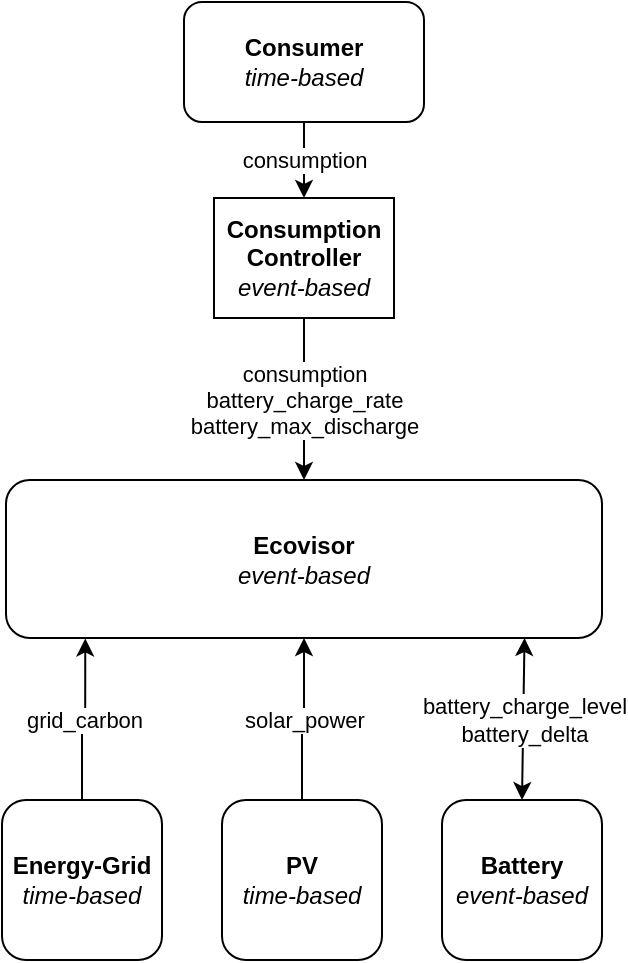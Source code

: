 <mxfile version="20.6.2" type="device"><diagram id="tFL84mFfMj8bWXD4w4jt" name="Page-1"><mxGraphModel dx="583" dy="603" grid="1" gridSize="10" guides="1" tooltips="1" connect="1" arrows="1" fold="1" page="1" pageScale="1" pageWidth="850" pageHeight="1100" math="0" shadow="0"><root><mxCell id="0"/><mxCell id="1" parent="0"/><mxCell id="_ImCld9xP2Be3qlJlCSy-1" value="&lt;b&gt;Ecovisor&lt;/b&gt;&lt;br&gt;&lt;i style=&quot;&quot;&gt;event-based&lt;/i&gt;" style="rounded=1;whiteSpace=wrap;html=1;align=center;verticalAlign=middle;labelPosition=center;verticalLabelPosition=middle;horizontal=1;" vertex="1" parent="1"><mxGeometry x="312" y="360" width="298" height="79" as="geometry"/></mxCell><mxCell id="_ImCld9xP2Be3qlJlCSy-26" value="grid_carbon" style="edgeStyle=orthogonalEdgeStyle;rounded=0;orthogonalLoop=1;jettySize=auto;html=1;entryX=0.133;entryY=1.003;entryDx=0;entryDy=0;entryPerimeter=0;" edge="1" parent="1" source="_ImCld9xP2Be3qlJlCSy-2" target="_ImCld9xP2Be3qlJlCSy-1"><mxGeometry relative="1" as="geometry"/></mxCell><mxCell id="_ImCld9xP2Be3qlJlCSy-2" value="&lt;b&gt;Energy-Grid&lt;/b&gt;&lt;br&gt;&lt;i&gt;time-based&lt;/i&gt;" style="rounded=1;whiteSpace=wrap;html=1;" vertex="1" parent="1"><mxGeometry x="310" y="520" width="80" height="80" as="geometry"/></mxCell><mxCell id="_ImCld9xP2Be3qlJlCSy-9" value="solar_power" style="edgeStyle=orthogonalEdgeStyle;rounded=0;orthogonalLoop=1;jettySize=auto;html=1;entryX=0.5;entryY=1;entryDx=0;entryDy=0;" edge="1" parent="1" source="_ImCld9xP2Be3qlJlCSy-3" target="_ImCld9xP2Be3qlJlCSy-1"><mxGeometry relative="1" as="geometry"/></mxCell><mxCell id="_ImCld9xP2Be3qlJlCSy-3" value="&lt;b&gt;PV&lt;/b&gt;&lt;br&gt;&lt;i&gt;time-based&lt;/i&gt;" style="rounded=1;whiteSpace=wrap;html=1;" vertex="1" parent="1"><mxGeometry x="420" y="520" width="80" height="80" as="geometry"/></mxCell><mxCell id="_ImCld9xP2Be3qlJlCSy-4" value="&lt;b&gt;Battery&lt;/b&gt;&lt;br&gt;&lt;i&gt;event-based&lt;/i&gt;" style="rounded=1;whiteSpace=wrap;html=1;" vertex="1" parent="1"><mxGeometry x="530" y="520" width="80" height="80" as="geometry"/></mxCell><mxCell id="_ImCld9xP2Be3qlJlCSy-14" value="battery_charge_level&lt;br&gt;battery_delta" style="endArrow=classic;startArrow=classic;html=1;rounded=0;exitX=0.5;exitY=0;exitDx=0;exitDy=0;entryX=0.87;entryY=1;entryDx=0;entryDy=0;entryPerimeter=0;" edge="1" parent="1" source="_ImCld9xP2Be3qlJlCSy-4" target="_ImCld9xP2Be3qlJlCSy-1"><mxGeometry width="50" height="50" relative="1" as="geometry"><mxPoint x="530" y="490" as="sourcePoint"/><mxPoint x="570" y="410" as="targetPoint"/></mxGeometry></mxCell><mxCell id="_ImCld9xP2Be3qlJlCSy-19" value="consumption" style="edgeStyle=orthogonalEdgeStyle;rounded=0;orthogonalLoop=1;jettySize=auto;html=1;entryX=0.5;entryY=0;entryDx=0;entryDy=0;" edge="1" parent="1" source="_ImCld9xP2Be3qlJlCSy-18" target="_ImCld9xP2Be3qlJlCSy-27"><mxGeometry relative="1" as="geometry"/></mxCell><mxCell id="_ImCld9xP2Be3qlJlCSy-18" value="&lt;b&gt;Consumer&lt;/b&gt;&lt;br&gt;&lt;i style=&quot;&quot;&gt;time-based&lt;br&gt;&lt;/i&gt;" style="rounded=1;whiteSpace=wrap;html=1;" vertex="1" parent="1"><mxGeometry x="401" y="121" width="120" height="60" as="geometry"/></mxCell><mxCell id="_ImCld9xP2Be3qlJlCSy-33" value="consumption&lt;br&gt;battery_charge_rate&lt;br&gt;battery_max_discharge" style="edgeStyle=orthogonalEdgeStyle;rounded=0;orthogonalLoop=1;jettySize=auto;html=1;entryX=0.5;entryY=0;entryDx=0;entryDy=0;" edge="1" parent="1" source="_ImCld9xP2Be3qlJlCSy-27" target="_ImCld9xP2Be3qlJlCSy-1"><mxGeometry relative="1" as="geometry"/></mxCell><mxCell id="_ImCld9xP2Be3qlJlCSy-27" value="&lt;b&gt;Consumption Controller&lt;br&gt;&lt;/b&gt;&lt;i&gt;event-based&lt;/i&gt;" style="rounded=0;whiteSpace=wrap;html=1;" vertex="1" parent="1"><mxGeometry x="416" y="219" width="90" height="60" as="geometry"/></mxCell></root></mxGraphModel></diagram></mxfile>